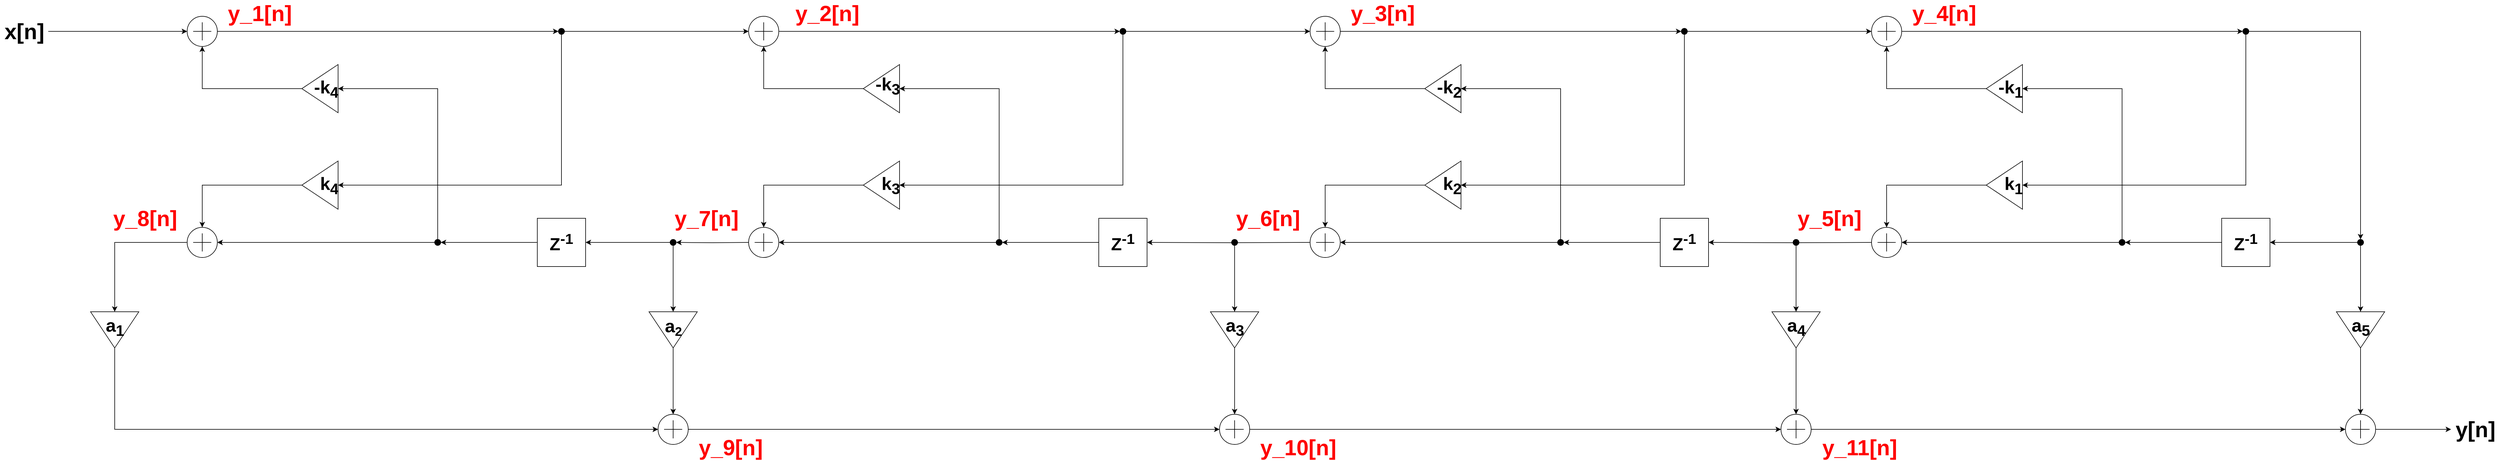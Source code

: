 <mxfile version="13.7.9" type="device"><diagram id="TLH9HuX4x9s3kHmrt8FE" name="Page-1"><mxGraphModel dx="4863" dy="2349" grid="1" gridSize="10" guides="1" tooltips="1" connect="1" arrows="1" fold="1" page="0" pageScale="1" pageWidth="3300" pageHeight="2339" math="0" shadow="0"><root><mxCell id="0"/><mxCell id="1" parent="0"/><mxCell id="tCllTkz69A5G_KE0RutI-12" style="edgeStyle=orthogonalEdgeStyle;rounded=0;orthogonalLoop=1;jettySize=auto;html=1;entryX=0;entryY=0.5;entryDx=0;entryDy=0;entryPerimeter=0;" edge="1" parent="1" source="tCllTkz69A5G_KE0RutI-32"><mxGeometry relative="1" as="geometry"><mxPoint x="440" y="425" as="targetPoint"/></mxGeometry></mxCell><mxCell id="tCllTkz69A5G_KE0RutI-3" value="" style="verticalLabelPosition=bottom;shadow=0;dashed=0;align=center;html=1;verticalAlign=top;shape=mxgraph.electrical.abstract.summation_point;" vertex="1" parent="1"><mxGeometry x="-490" y="400" width="50" height="50" as="geometry"/></mxCell><mxCell id="tCllTkz69A5G_KE0RutI-106" style="edgeStyle=orthogonalEdgeStyle;rounded=0;orthogonalLoop=1;jettySize=auto;html=1;entryX=0;entryY=0.5;entryDx=0;entryDy=0;" edge="1" parent="1" source="tCllTkz69A5G_KE0RutI-8" target="tCllTkz69A5G_KE0RutI-105"><mxGeometry relative="1" as="geometry"/></mxCell><mxCell id="tCllTkz69A5G_KE0RutI-8" value="" style="verticalLabelPosition=bottom;shadow=0;dashed=0;align=center;html=1;verticalAlign=top;shape=mxgraph.electrical.abstract.summation_point;" vertex="1" parent="1"><mxGeometry x="-490" y="750" width="50" height="50" as="geometry"/></mxCell><mxCell id="tCllTkz69A5G_KE0RutI-36" style="edgeStyle=orthogonalEdgeStyle;rounded=0;orthogonalLoop=1;jettySize=auto;html=1;" edge="1" parent="1" source="tCllTkz69A5G_KE0RutI-87" target="tCllTkz69A5G_KE0RutI-26"><mxGeometry relative="1" as="geometry"><mxPoint x="440" y="775" as="sourcePoint"/></mxGeometry></mxCell><mxCell id="tCllTkz69A5G_KE0RutI-30" style="edgeStyle=orthogonalEdgeStyle;rounded=0;orthogonalLoop=1;jettySize=auto;html=1;" edge="1" parent="1" source="tCllTkz69A5G_KE0RutI-24" target="tCllTkz69A5G_KE0RutI-3"><mxGeometry relative="1" as="geometry"/></mxCell><mxCell id="tCllTkz69A5G_KE0RutI-24" value="" style="triangle;whiteSpace=wrap;html=1;rotation=-180;" vertex="1" parent="1"><mxGeometry x="-300" y="480" width="60" height="80" as="geometry"/></mxCell><mxCell id="tCllTkz69A5G_KE0RutI-29" style="edgeStyle=orthogonalEdgeStyle;rounded=0;orthogonalLoop=1;jettySize=auto;html=1;entryX=0.5;entryY=0;entryDx=0;entryDy=0;entryPerimeter=0;" edge="1" parent="1" source="tCllTkz69A5G_KE0RutI-25" target="tCllTkz69A5G_KE0RutI-8"><mxGeometry relative="1" as="geometry"/></mxCell><mxCell id="tCllTkz69A5G_KE0RutI-25" value="" style="triangle;whiteSpace=wrap;html=1;rotation=-180;" vertex="1" parent="1"><mxGeometry x="-300" y="640" width="60" height="80" as="geometry"/></mxCell><mxCell id="tCllTkz69A5G_KE0RutI-27" style="edgeStyle=orthogonalEdgeStyle;rounded=0;orthogonalLoop=1;jettySize=auto;html=1;entryX=0;entryY=0.5;entryDx=0;entryDy=0;" edge="1" parent="1" source="tCllTkz69A5G_KE0RutI-26" target="tCllTkz69A5G_KE0RutI-24"><mxGeometry relative="1" as="geometry"/></mxCell><mxCell id="tCllTkz69A5G_KE0RutI-28" style="edgeStyle=orthogonalEdgeStyle;rounded=0;orthogonalLoop=1;jettySize=auto;html=1;entryX=1;entryY=0.5;entryDx=0;entryDy=0;entryPerimeter=0;" edge="1" parent="1" source="tCllTkz69A5G_KE0RutI-37" target="tCllTkz69A5G_KE0RutI-8"><mxGeometry relative="1" as="geometry"/></mxCell><mxCell id="tCllTkz69A5G_KE0RutI-26" value="&lt;b style=&quot;font-size: 29px&quot;&gt;Z&lt;sup&gt;-1&lt;/sup&gt;&lt;/b&gt;" style="whiteSpace=wrap;html=1;aspect=fixed;" vertex="1" parent="1"><mxGeometry x="90" y="735" width="80" height="80" as="geometry"/></mxCell><mxCell id="tCllTkz69A5G_KE0RutI-35" style="edgeStyle=orthogonalEdgeStyle;rounded=0;orthogonalLoop=1;jettySize=auto;html=1;entryX=0;entryY=0.5;entryDx=0;entryDy=0;" edge="1" parent="1" source="tCllTkz69A5G_KE0RutI-32" target="tCllTkz69A5G_KE0RutI-25"><mxGeometry relative="1" as="geometry"><Array as="points"><mxPoint x="130" y="680"/></Array></mxGeometry></mxCell><mxCell id="tCllTkz69A5G_KE0RutI-32" value="" style="ellipse;whiteSpace=wrap;html=1;aspect=fixed;fillColor=#000000;" vertex="1" parent="1"><mxGeometry x="125" y="420" width="10" height="10" as="geometry"/></mxCell><mxCell id="tCllTkz69A5G_KE0RutI-34" style="edgeStyle=orthogonalEdgeStyle;rounded=0;orthogonalLoop=1;jettySize=auto;html=1;entryX=0;entryY=0.5;entryDx=0;entryDy=0;entryPerimeter=0;" edge="1" parent="1" source="tCllTkz69A5G_KE0RutI-3" target="tCllTkz69A5G_KE0RutI-32"><mxGeometry relative="1" as="geometry"><mxPoint x="-440" y="425" as="sourcePoint"/><mxPoint x="440" y="425" as="targetPoint"/></mxGeometry></mxCell><mxCell id="tCllTkz69A5G_KE0RutI-37" value="" style="ellipse;whiteSpace=wrap;html=1;aspect=fixed;fillColor=#000000;" vertex="1" parent="1"><mxGeometry x="-80" y="770" width="10" height="10" as="geometry"/></mxCell><mxCell id="tCllTkz69A5G_KE0RutI-38" style="edgeStyle=orthogonalEdgeStyle;rounded=0;orthogonalLoop=1;jettySize=auto;html=1;entryX=1;entryY=0.5;entryDx=0;entryDy=0;entryPerimeter=0;" edge="1" parent="1" source="tCllTkz69A5G_KE0RutI-26" target="tCllTkz69A5G_KE0RutI-37"><mxGeometry relative="1" as="geometry"><mxPoint x="90" y="775" as="sourcePoint"/><mxPoint x="-440" y="775" as="targetPoint"/></mxGeometry></mxCell><mxCell id="tCllTkz69A5G_KE0RutI-39" style="edgeStyle=orthogonalEdgeStyle;rounded=0;orthogonalLoop=1;jettySize=auto;html=1;entryX=0;entryY=0.5;entryDx=0;entryDy=0;entryPerimeter=0;" edge="1" parent="1" source="tCllTkz69A5G_KE0RutI-51"><mxGeometry relative="1" as="geometry"><mxPoint x="1370" y="425" as="targetPoint"/></mxGeometry></mxCell><mxCell id="tCllTkz69A5G_KE0RutI-40" value="" style="verticalLabelPosition=bottom;shadow=0;dashed=0;align=center;html=1;verticalAlign=top;shape=mxgraph.electrical.abstract.summation_point;" vertex="1" parent="1"><mxGeometry x="440" y="400" width="50" height="50" as="geometry"/></mxCell><mxCell id="tCllTkz69A5G_KE0RutI-41" value="" style="verticalLabelPosition=bottom;shadow=0;dashed=0;align=center;html=1;verticalAlign=top;shape=mxgraph.electrical.abstract.summation_point;" vertex="1" parent="1"><mxGeometry x="440" y="750" width="50" height="50" as="geometry"/></mxCell><mxCell id="tCllTkz69A5G_KE0RutI-42" style="edgeStyle=orthogonalEdgeStyle;rounded=0;orthogonalLoop=1;jettySize=auto;html=1;" edge="1" parent="1" target="tCllTkz69A5G_KE0RutI-49"><mxGeometry relative="1" as="geometry"><mxPoint x="1370" y="775" as="sourcePoint"/></mxGeometry></mxCell><mxCell id="tCllTkz69A5G_KE0RutI-43" style="edgeStyle=orthogonalEdgeStyle;rounded=0;orthogonalLoop=1;jettySize=auto;html=1;" edge="1" parent="1" source="tCllTkz69A5G_KE0RutI-44" target="tCllTkz69A5G_KE0RutI-40"><mxGeometry relative="1" as="geometry"/></mxCell><mxCell id="tCllTkz69A5G_KE0RutI-44" value="" style="triangle;whiteSpace=wrap;html=1;rotation=-180;" vertex="1" parent="1"><mxGeometry x="630" y="480" width="60" height="80" as="geometry"/></mxCell><mxCell id="tCllTkz69A5G_KE0RutI-45" style="edgeStyle=orthogonalEdgeStyle;rounded=0;orthogonalLoop=1;jettySize=auto;html=1;entryX=0.5;entryY=0;entryDx=0;entryDy=0;entryPerimeter=0;" edge="1" parent="1" source="tCllTkz69A5G_KE0RutI-46" target="tCllTkz69A5G_KE0RutI-41"><mxGeometry relative="1" as="geometry"/></mxCell><mxCell id="tCllTkz69A5G_KE0RutI-46" value="" style="triangle;whiteSpace=wrap;html=1;rotation=-180;" vertex="1" parent="1"><mxGeometry x="630" y="640" width="60" height="80" as="geometry"/></mxCell><mxCell id="tCllTkz69A5G_KE0RutI-47" style="edgeStyle=orthogonalEdgeStyle;rounded=0;orthogonalLoop=1;jettySize=auto;html=1;entryX=0;entryY=0.5;entryDx=0;entryDy=0;" edge="1" parent="1" source="tCllTkz69A5G_KE0RutI-49" target="tCllTkz69A5G_KE0RutI-44"><mxGeometry relative="1" as="geometry"/></mxCell><mxCell id="tCllTkz69A5G_KE0RutI-48" style="edgeStyle=orthogonalEdgeStyle;rounded=0;orthogonalLoop=1;jettySize=auto;html=1;entryX=1;entryY=0.5;entryDx=0;entryDy=0;entryPerimeter=0;" edge="1" parent="1" source="tCllTkz69A5G_KE0RutI-53" target="tCllTkz69A5G_KE0RutI-41"><mxGeometry relative="1" as="geometry"/></mxCell><mxCell id="tCllTkz69A5G_KE0RutI-49" value="&lt;b style=&quot;font-size: 29px&quot;&gt;Z&lt;sup&gt;-1&lt;/sup&gt;&lt;/b&gt;" style="whiteSpace=wrap;html=1;aspect=fixed;" vertex="1" parent="1"><mxGeometry x="1020" y="735" width="80" height="80" as="geometry"/></mxCell><mxCell id="tCllTkz69A5G_KE0RutI-50" style="edgeStyle=orthogonalEdgeStyle;rounded=0;orthogonalLoop=1;jettySize=auto;html=1;entryX=0;entryY=0.5;entryDx=0;entryDy=0;" edge="1" parent="1" source="tCllTkz69A5G_KE0RutI-51" target="tCllTkz69A5G_KE0RutI-46"><mxGeometry relative="1" as="geometry"><Array as="points"><mxPoint x="1060" y="680"/></Array></mxGeometry></mxCell><mxCell id="tCllTkz69A5G_KE0RutI-51" value="" style="ellipse;whiteSpace=wrap;html=1;aspect=fixed;fillColor=#000000;" vertex="1" parent="1"><mxGeometry x="1055" y="420" width="10" height="10" as="geometry"/></mxCell><mxCell id="tCllTkz69A5G_KE0RutI-52" style="edgeStyle=orthogonalEdgeStyle;rounded=0;orthogonalLoop=1;jettySize=auto;html=1;entryX=0;entryY=0.5;entryDx=0;entryDy=0;entryPerimeter=0;" edge="1" parent="1" source="tCllTkz69A5G_KE0RutI-40" target="tCllTkz69A5G_KE0RutI-51"><mxGeometry relative="1" as="geometry"><mxPoint x="490" y="425" as="sourcePoint"/><mxPoint x="1370" y="425" as="targetPoint"/></mxGeometry></mxCell><mxCell id="tCllTkz69A5G_KE0RutI-53" value="" style="ellipse;whiteSpace=wrap;html=1;aspect=fixed;fillColor=#000000;" vertex="1" parent="1"><mxGeometry x="850" y="770" width="10" height="10" as="geometry"/></mxCell><mxCell id="tCllTkz69A5G_KE0RutI-54" style="edgeStyle=orthogonalEdgeStyle;rounded=0;orthogonalLoop=1;jettySize=auto;html=1;entryX=1;entryY=0.5;entryDx=0;entryDy=0;entryPerimeter=0;" edge="1" parent="1" source="tCllTkz69A5G_KE0RutI-49" target="tCllTkz69A5G_KE0RutI-53"><mxGeometry relative="1" as="geometry"><mxPoint x="1020" y="775" as="sourcePoint"/><mxPoint x="490" y="775" as="targetPoint"/></mxGeometry></mxCell><mxCell id="tCllTkz69A5G_KE0RutI-55" style="edgeStyle=orthogonalEdgeStyle;rounded=0;orthogonalLoop=1;jettySize=auto;html=1;entryX=0;entryY=0.5;entryDx=0;entryDy=0;entryPerimeter=0;" edge="1" parent="1" source="tCllTkz69A5G_KE0RutI-67"><mxGeometry relative="1" as="geometry"><mxPoint x="2300" y="425" as="targetPoint"/></mxGeometry></mxCell><mxCell id="tCllTkz69A5G_KE0RutI-56" value="" style="verticalLabelPosition=bottom;shadow=0;dashed=0;align=center;html=1;verticalAlign=top;shape=mxgraph.electrical.abstract.summation_point;" vertex="1" parent="1"><mxGeometry x="1370" y="400" width="50" height="50" as="geometry"/></mxCell><mxCell id="tCllTkz69A5G_KE0RutI-57" value="" style="verticalLabelPosition=bottom;shadow=0;dashed=0;align=center;html=1;verticalAlign=top;shape=mxgraph.electrical.abstract.summation_point;" vertex="1" parent="1"><mxGeometry x="1370" y="750" width="50" height="50" as="geometry"/></mxCell><mxCell id="tCllTkz69A5G_KE0RutI-58" style="edgeStyle=orthogonalEdgeStyle;rounded=0;orthogonalLoop=1;jettySize=auto;html=1;" edge="1" parent="1" target="tCllTkz69A5G_KE0RutI-65"><mxGeometry relative="1" as="geometry"><mxPoint x="2300" y="775" as="sourcePoint"/></mxGeometry></mxCell><mxCell id="tCllTkz69A5G_KE0RutI-59" style="edgeStyle=orthogonalEdgeStyle;rounded=0;orthogonalLoop=1;jettySize=auto;html=1;" edge="1" parent="1" source="tCllTkz69A5G_KE0RutI-60" target="tCllTkz69A5G_KE0RutI-56"><mxGeometry relative="1" as="geometry"/></mxCell><mxCell id="tCllTkz69A5G_KE0RutI-60" value="" style="triangle;whiteSpace=wrap;html=1;rotation=-180;" vertex="1" parent="1"><mxGeometry x="1560" y="480" width="60" height="80" as="geometry"/></mxCell><mxCell id="tCllTkz69A5G_KE0RutI-61" style="edgeStyle=orthogonalEdgeStyle;rounded=0;orthogonalLoop=1;jettySize=auto;html=1;entryX=0.5;entryY=0;entryDx=0;entryDy=0;entryPerimeter=0;" edge="1" parent="1" source="tCllTkz69A5G_KE0RutI-62" target="tCllTkz69A5G_KE0RutI-57"><mxGeometry relative="1" as="geometry"/></mxCell><mxCell id="tCllTkz69A5G_KE0RutI-62" value="" style="triangle;whiteSpace=wrap;html=1;rotation=-180;" vertex="1" parent="1"><mxGeometry x="1560" y="640" width="60" height="80" as="geometry"/></mxCell><mxCell id="tCllTkz69A5G_KE0RutI-63" style="edgeStyle=orthogonalEdgeStyle;rounded=0;orthogonalLoop=1;jettySize=auto;html=1;entryX=0;entryY=0.5;entryDx=0;entryDy=0;" edge="1" parent="1" source="tCllTkz69A5G_KE0RutI-65" target="tCllTkz69A5G_KE0RutI-60"><mxGeometry relative="1" as="geometry"/></mxCell><mxCell id="tCllTkz69A5G_KE0RutI-64" style="edgeStyle=orthogonalEdgeStyle;rounded=0;orthogonalLoop=1;jettySize=auto;html=1;entryX=1;entryY=0.5;entryDx=0;entryDy=0;entryPerimeter=0;" edge="1" parent="1" source="tCllTkz69A5G_KE0RutI-69" target="tCllTkz69A5G_KE0RutI-57"><mxGeometry relative="1" as="geometry"/></mxCell><mxCell id="tCllTkz69A5G_KE0RutI-65" value="&lt;b style=&quot;font-size: 29px&quot;&gt;Z&lt;sup&gt;-1&lt;/sup&gt;&lt;/b&gt;" style="whiteSpace=wrap;html=1;aspect=fixed;" vertex="1" parent="1"><mxGeometry x="1950" y="735" width="80" height="80" as="geometry"/></mxCell><mxCell id="tCllTkz69A5G_KE0RutI-66" style="edgeStyle=orthogonalEdgeStyle;rounded=0;orthogonalLoop=1;jettySize=auto;html=1;entryX=0;entryY=0.5;entryDx=0;entryDy=0;" edge="1" parent="1" source="tCllTkz69A5G_KE0RutI-67" target="tCllTkz69A5G_KE0RutI-62"><mxGeometry relative="1" as="geometry"><Array as="points"><mxPoint x="1990" y="680"/></Array></mxGeometry></mxCell><mxCell id="tCllTkz69A5G_KE0RutI-67" value="" style="ellipse;whiteSpace=wrap;html=1;aspect=fixed;fillColor=#000000;" vertex="1" parent="1"><mxGeometry x="1985" y="420" width="10" height="10" as="geometry"/></mxCell><mxCell id="tCllTkz69A5G_KE0RutI-68" style="edgeStyle=orthogonalEdgeStyle;rounded=0;orthogonalLoop=1;jettySize=auto;html=1;entryX=0;entryY=0.5;entryDx=0;entryDy=0;entryPerimeter=0;" edge="1" parent="1" source="tCllTkz69A5G_KE0RutI-56" target="tCllTkz69A5G_KE0RutI-67"><mxGeometry relative="1" as="geometry"><mxPoint x="1420" y="425" as="sourcePoint"/><mxPoint x="2300" y="425" as="targetPoint"/></mxGeometry></mxCell><mxCell id="tCllTkz69A5G_KE0RutI-69" value="" style="ellipse;whiteSpace=wrap;html=1;aspect=fixed;fillColor=#000000;" vertex="1" parent="1"><mxGeometry x="1780" y="770" width="10" height="10" as="geometry"/></mxCell><mxCell id="tCllTkz69A5G_KE0RutI-70" style="edgeStyle=orthogonalEdgeStyle;rounded=0;orthogonalLoop=1;jettySize=auto;html=1;entryX=1;entryY=0.5;entryDx=0;entryDy=0;entryPerimeter=0;" edge="1" parent="1" source="tCllTkz69A5G_KE0RutI-65" target="tCllTkz69A5G_KE0RutI-69"><mxGeometry relative="1" as="geometry"><mxPoint x="1950" y="775" as="sourcePoint"/><mxPoint x="1420" y="775" as="targetPoint"/></mxGeometry></mxCell><mxCell id="tCllTkz69A5G_KE0RutI-72" value="" style="verticalLabelPosition=bottom;shadow=0;dashed=0;align=center;html=1;verticalAlign=top;shape=mxgraph.electrical.abstract.summation_point;" vertex="1" parent="1"><mxGeometry x="2300" y="400" width="50" height="50" as="geometry"/></mxCell><mxCell id="tCllTkz69A5G_KE0RutI-73" value="" style="verticalLabelPosition=bottom;shadow=0;dashed=0;align=center;html=1;verticalAlign=top;shape=mxgraph.electrical.abstract.summation_point;" vertex="1" parent="1"><mxGeometry x="2300" y="750" width="50" height="50" as="geometry"/></mxCell><mxCell id="tCllTkz69A5G_KE0RutI-75" style="edgeStyle=orthogonalEdgeStyle;rounded=0;orthogonalLoop=1;jettySize=auto;html=1;" edge="1" parent="1" source="tCllTkz69A5G_KE0RutI-76" target="tCllTkz69A5G_KE0RutI-72"><mxGeometry relative="1" as="geometry"/></mxCell><mxCell id="tCllTkz69A5G_KE0RutI-76" value="" style="triangle;whiteSpace=wrap;html=1;rotation=-180;" vertex="1" parent="1"><mxGeometry x="2490" y="480" width="60" height="80" as="geometry"/></mxCell><mxCell id="tCllTkz69A5G_KE0RutI-77" style="edgeStyle=orthogonalEdgeStyle;rounded=0;orthogonalLoop=1;jettySize=auto;html=1;entryX=0.5;entryY=0;entryDx=0;entryDy=0;entryPerimeter=0;" edge="1" parent="1" source="tCllTkz69A5G_KE0RutI-78" target="tCllTkz69A5G_KE0RutI-73"><mxGeometry relative="1" as="geometry"/></mxCell><mxCell id="tCllTkz69A5G_KE0RutI-78" value="" style="triangle;whiteSpace=wrap;html=1;rotation=-180;" vertex="1" parent="1"><mxGeometry x="2490" y="640" width="60" height="80" as="geometry"/></mxCell><mxCell id="tCllTkz69A5G_KE0RutI-79" style="edgeStyle=orthogonalEdgeStyle;rounded=0;orthogonalLoop=1;jettySize=auto;html=1;entryX=0;entryY=0.5;entryDx=0;entryDy=0;" edge="1" parent="1" source="tCllTkz69A5G_KE0RutI-81" target="tCllTkz69A5G_KE0RutI-76"><mxGeometry relative="1" as="geometry"/></mxCell><mxCell id="tCllTkz69A5G_KE0RutI-80" style="edgeStyle=orthogonalEdgeStyle;rounded=0;orthogonalLoop=1;jettySize=auto;html=1;entryX=1;entryY=0.5;entryDx=0;entryDy=0;entryPerimeter=0;" edge="1" parent="1" source="tCllTkz69A5G_KE0RutI-85" target="tCllTkz69A5G_KE0RutI-73"><mxGeometry relative="1" as="geometry"/></mxCell><mxCell id="tCllTkz69A5G_KE0RutI-81" value="&lt;b style=&quot;font-size: 29px&quot;&gt;Z&lt;sup&gt;-1&lt;/sup&gt;&lt;/b&gt;" style="whiteSpace=wrap;html=1;aspect=fixed;" vertex="1" parent="1"><mxGeometry x="2880" y="735" width="80" height="80" as="geometry"/></mxCell><mxCell id="tCllTkz69A5G_KE0RutI-82" style="edgeStyle=orthogonalEdgeStyle;rounded=0;orthogonalLoop=1;jettySize=auto;html=1;entryX=0;entryY=0.5;entryDx=0;entryDy=0;" edge="1" parent="1" source="tCllTkz69A5G_KE0RutI-83" target="tCllTkz69A5G_KE0RutI-78"><mxGeometry relative="1" as="geometry"><Array as="points"><mxPoint x="2920" y="680"/></Array></mxGeometry></mxCell><mxCell id="tCllTkz69A5G_KE0RutI-83" value="" style="ellipse;whiteSpace=wrap;html=1;aspect=fixed;fillColor=#000000;" vertex="1" parent="1"><mxGeometry x="2915" y="420" width="10" height="10" as="geometry"/></mxCell><mxCell id="tCllTkz69A5G_KE0RutI-84" style="edgeStyle=orthogonalEdgeStyle;rounded=0;orthogonalLoop=1;jettySize=auto;html=1;entryX=0;entryY=0.5;entryDx=0;entryDy=0;entryPerimeter=0;" edge="1" parent="1" source="tCllTkz69A5G_KE0RutI-72" target="tCllTkz69A5G_KE0RutI-83"><mxGeometry relative="1" as="geometry"><mxPoint x="2350" y="425" as="sourcePoint"/><mxPoint x="3230" y="425" as="targetPoint"/></mxGeometry></mxCell><mxCell id="tCllTkz69A5G_KE0RutI-85" value="" style="ellipse;whiteSpace=wrap;html=1;aspect=fixed;fillColor=#000000;" vertex="1" parent="1"><mxGeometry x="2710" y="770" width="10" height="10" as="geometry"/></mxCell><mxCell id="tCllTkz69A5G_KE0RutI-86" style="edgeStyle=orthogonalEdgeStyle;rounded=0;orthogonalLoop=1;jettySize=auto;html=1;entryX=1;entryY=0.5;entryDx=0;entryDy=0;entryPerimeter=0;" edge="1" parent="1" source="tCllTkz69A5G_KE0RutI-81" target="tCllTkz69A5G_KE0RutI-85"><mxGeometry relative="1" as="geometry"><mxPoint x="2880" y="775" as="sourcePoint"/><mxPoint x="2350" y="775" as="targetPoint"/></mxGeometry></mxCell><mxCell id="tCllTkz69A5G_KE0RutI-104" style="edgeStyle=orthogonalEdgeStyle;rounded=0;orthogonalLoop=1;jettySize=auto;html=1;" edge="1" parent="1" source="tCllTkz69A5G_KE0RutI-87" target="tCllTkz69A5G_KE0RutI-92"><mxGeometry relative="1" as="geometry"/></mxCell><mxCell id="tCllTkz69A5G_KE0RutI-87" value="" style="ellipse;whiteSpace=wrap;html=1;aspect=fixed;fillColor=#000000;" vertex="1" parent="1"><mxGeometry x="310" y="770" width="10" height="10" as="geometry"/></mxCell><mxCell id="tCllTkz69A5G_KE0RutI-88" style="edgeStyle=orthogonalEdgeStyle;rounded=0;orthogonalLoop=1;jettySize=auto;html=1;" edge="1" parent="1" target="tCllTkz69A5G_KE0RutI-87"><mxGeometry relative="1" as="geometry"><mxPoint x="440" y="775" as="sourcePoint"/><mxPoint x="170" y="775" as="targetPoint"/></mxGeometry></mxCell><mxCell id="tCllTkz69A5G_KE0RutI-103" style="edgeStyle=orthogonalEdgeStyle;rounded=0;orthogonalLoop=1;jettySize=auto;html=1;" edge="1" parent="1" source="tCllTkz69A5G_KE0RutI-89" target="tCllTkz69A5G_KE0RutI-94"><mxGeometry relative="1" as="geometry"/></mxCell><mxCell id="tCllTkz69A5G_KE0RutI-89" value="" style="ellipse;whiteSpace=wrap;html=1;aspect=fixed;fillColor=#000000;" vertex="1" parent="1"><mxGeometry x="1240" y="770" width="10" height="10" as="geometry"/></mxCell><mxCell id="tCllTkz69A5G_KE0RutI-102" style="edgeStyle=orthogonalEdgeStyle;rounded=0;orthogonalLoop=1;jettySize=auto;html=1;" edge="1" parent="1" source="tCllTkz69A5G_KE0RutI-90" target="tCllTkz69A5G_KE0RutI-93"><mxGeometry relative="1" as="geometry"/></mxCell><mxCell id="tCllTkz69A5G_KE0RutI-90" value="" style="ellipse;whiteSpace=wrap;html=1;aspect=fixed;fillColor=#000000;" vertex="1" parent="1"><mxGeometry x="2170" y="770" width="10" height="10" as="geometry"/></mxCell><mxCell id="tCllTkz69A5G_KE0RutI-112" style="edgeStyle=orthogonalEdgeStyle;rounded=0;orthogonalLoop=1;jettySize=auto;html=1;entryX=0.5;entryY=0;entryDx=0;entryDy=0;entryPerimeter=0;" edge="1" parent="1" source="tCllTkz69A5G_KE0RutI-92" target="tCllTkz69A5G_KE0RutI-107"><mxGeometry relative="1" as="geometry"/></mxCell><mxCell id="tCllTkz69A5G_KE0RutI-92" value="" style="triangle;whiteSpace=wrap;html=1;rotation=90;" vertex="1" parent="1"><mxGeometry x="285" y="880" width="60" height="80" as="geometry"/></mxCell><mxCell id="tCllTkz69A5G_KE0RutI-116" style="edgeStyle=orthogonalEdgeStyle;rounded=0;orthogonalLoop=1;jettySize=auto;html=1;entryX=0.5;entryY=0;entryDx=0;entryDy=0;entryPerimeter=0;" edge="1" parent="1" source="tCllTkz69A5G_KE0RutI-93" target="tCllTkz69A5G_KE0RutI-109"><mxGeometry relative="1" as="geometry"/></mxCell><mxCell id="tCllTkz69A5G_KE0RutI-93" value="" style="triangle;whiteSpace=wrap;html=1;rotation=90;" vertex="1" parent="1"><mxGeometry x="2145" y="880" width="60" height="80" as="geometry"/></mxCell><mxCell id="tCllTkz69A5G_KE0RutI-114" style="edgeStyle=orthogonalEdgeStyle;rounded=0;orthogonalLoop=1;jettySize=auto;html=1;entryX=0.5;entryY=0;entryDx=0;entryDy=0;entryPerimeter=0;" edge="1" parent="1" source="tCllTkz69A5G_KE0RutI-94" target="tCllTkz69A5G_KE0RutI-108"><mxGeometry relative="1" as="geometry"/></mxCell><mxCell id="tCllTkz69A5G_KE0RutI-94" value="" style="triangle;whiteSpace=wrap;html=1;rotation=90;" vertex="1" parent="1"><mxGeometry x="1215" y="880" width="60" height="80" as="geometry"/></mxCell><mxCell id="tCllTkz69A5G_KE0RutI-118" style="edgeStyle=orthogonalEdgeStyle;rounded=0;orthogonalLoop=1;jettySize=auto;html=1;entryX=0.5;entryY=0;entryDx=0;entryDy=0;entryPerimeter=0;" edge="1" parent="1" source="tCllTkz69A5G_KE0RutI-95" target="tCllTkz69A5G_KE0RutI-110"><mxGeometry relative="1" as="geometry"/></mxCell><mxCell id="tCllTkz69A5G_KE0RutI-95" value="" style="triangle;whiteSpace=wrap;html=1;rotation=90;" vertex="1" parent="1"><mxGeometry x="3080" y="880" width="60" height="80" as="geometry"/></mxCell><mxCell id="tCllTkz69A5G_KE0RutI-100" style="edgeStyle=orthogonalEdgeStyle;rounded=0;orthogonalLoop=1;jettySize=auto;html=1;" edge="1" parent="1" source="tCllTkz69A5G_KE0RutI-98" target="tCllTkz69A5G_KE0RutI-81"><mxGeometry relative="1" as="geometry"/></mxCell><mxCell id="tCllTkz69A5G_KE0RutI-101" style="edgeStyle=orthogonalEdgeStyle;rounded=0;orthogonalLoop=1;jettySize=auto;html=1;" edge="1" parent="1" source="tCllTkz69A5G_KE0RutI-98" target="tCllTkz69A5G_KE0RutI-95"><mxGeometry relative="1" as="geometry"/></mxCell><mxCell id="tCllTkz69A5G_KE0RutI-98" value="" style="ellipse;whiteSpace=wrap;html=1;aspect=fixed;fillColor=#000000;" vertex="1" parent="1"><mxGeometry x="3105" y="770" width="10" height="10" as="geometry"/></mxCell><mxCell id="tCllTkz69A5G_KE0RutI-99" style="edgeStyle=orthogonalEdgeStyle;rounded=0;orthogonalLoop=1;jettySize=auto;html=1;entryX=0.5;entryY=0;entryDx=0;entryDy=0;" edge="1" parent="1" source="tCllTkz69A5G_KE0RutI-83" target="tCllTkz69A5G_KE0RutI-98"><mxGeometry relative="1" as="geometry"><mxPoint x="2960" y="775" as="targetPoint"/><mxPoint x="2925" y="425" as="sourcePoint"/><Array as="points"/></mxGeometry></mxCell><mxCell id="tCllTkz69A5G_KE0RutI-111" style="edgeStyle=orthogonalEdgeStyle;rounded=0;orthogonalLoop=1;jettySize=auto;html=1;entryX=0;entryY=0.5;entryDx=0;entryDy=0;entryPerimeter=0;exitX=1;exitY=0.5;exitDx=0;exitDy=0;" edge="1" parent="1" source="tCllTkz69A5G_KE0RutI-105" target="tCllTkz69A5G_KE0RutI-107"><mxGeometry relative="1" as="geometry"/></mxCell><mxCell id="tCllTkz69A5G_KE0RutI-105" value="" style="triangle;whiteSpace=wrap;html=1;rotation=90;" vertex="1" parent="1"><mxGeometry x="-640" y="880" width="60" height="80" as="geometry"/></mxCell><mxCell id="tCllTkz69A5G_KE0RutI-113" style="edgeStyle=orthogonalEdgeStyle;rounded=0;orthogonalLoop=1;jettySize=auto;html=1;entryX=0;entryY=0.5;entryDx=0;entryDy=0;entryPerimeter=0;" edge="1" parent="1" source="tCllTkz69A5G_KE0RutI-107" target="tCllTkz69A5G_KE0RutI-108"><mxGeometry relative="1" as="geometry"/></mxCell><mxCell id="tCllTkz69A5G_KE0RutI-107" value="" style="verticalLabelPosition=bottom;shadow=0;dashed=0;align=center;html=1;verticalAlign=top;shape=mxgraph.electrical.abstract.summation_point;" vertex="1" parent="1"><mxGeometry x="290" y="1060" width="50" height="50" as="geometry"/></mxCell><mxCell id="tCllTkz69A5G_KE0RutI-115" style="edgeStyle=orthogonalEdgeStyle;rounded=0;orthogonalLoop=1;jettySize=auto;html=1;entryX=0;entryY=0.5;entryDx=0;entryDy=0;entryPerimeter=0;" edge="1" parent="1" source="tCllTkz69A5G_KE0RutI-108" target="tCllTkz69A5G_KE0RutI-109"><mxGeometry relative="1" as="geometry"/></mxCell><mxCell id="tCllTkz69A5G_KE0RutI-108" value="" style="verticalLabelPosition=bottom;shadow=0;dashed=0;align=center;html=1;verticalAlign=top;shape=mxgraph.electrical.abstract.summation_point;" vertex="1" parent="1"><mxGeometry x="1220" y="1060" width="50" height="50" as="geometry"/></mxCell><mxCell id="tCllTkz69A5G_KE0RutI-117" style="edgeStyle=orthogonalEdgeStyle;rounded=0;orthogonalLoop=1;jettySize=auto;html=1;entryX=0;entryY=0.5;entryDx=0;entryDy=0;entryPerimeter=0;" edge="1" parent="1" source="tCllTkz69A5G_KE0RutI-109" target="tCllTkz69A5G_KE0RutI-110"><mxGeometry relative="1" as="geometry"/></mxCell><mxCell id="tCllTkz69A5G_KE0RutI-109" value="" style="verticalLabelPosition=bottom;shadow=0;dashed=0;align=center;html=1;verticalAlign=top;shape=mxgraph.electrical.abstract.summation_point;" vertex="1" parent="1"><mxGeometry x="2150" y="1060" width="50" height="50" as="geometry"/></mxCell><mxCell id="tCllTkz69A5G_KE0RutI-122" style="edgeStyle=orthogonalEdgeStyle;rounded=0;orthogonalLoop=1;jettySize=auto;html=1;" edge="1" parent="1" source="tCllTkz69A5G_KE0RutI-110" target="tCllTkz69A5G_KE0RutI-121"><mxGeometry relative="1" as="geometry"/></mxCell><mxCell id="tCllTkz69A5G_KE0RutI-110" value="" style="verticalLabelPosition=bottom;shadow=0;dashed=0;align=center;html=1;verticalAlign=top;shape=mxgraph.electrical.abstract.summation_point;" vertex="1" parent="1"><mxGeometry x="3085" y="1060" width="50" height="50" as="geometry"/></mxCell><mxCell id="tCllTkz69A5G_KE0RutI-120" style="edgeStyle=orthogonalEdgeStyle;rounded=0;orthogonalLoop=1;jettySize=auto;html=1;entryX=0;entryY=0.5;entryDx=0;entryDy=0;entryPerimeter=0;" edge="1" parent="1" source="tCllTkz69A5G_KE0RutI-119" target="tCllTkz69A5G_KE0RutI-3"><mxGeometry relative="1" as="geometry"/></mxCell><mxCell id="tCllTkz69A5G_KE0RutI-119" value="&lt;b&gt;&lt;font style=&quot;font-size: 36px&quot;&gt;x[n]&lt;/font&gt;&lt;/b&gt;" style="text;html=1;align=center;verticalAlign=middle;resizable=0;points=[];autosize=1;" vertex="1" parent="1"><mxGeometry x="-800" y="410" width="80" height="30" as="geometry"/></mxCell><mxCell id="tCllTkz69A5G_KE0RutI-121" value="&lt;b&gt;&lt;font style=&quot;font-size: 36px&quot;&gt;y[n]&lt;/font&gt;&lt;/b&gt;" style="text;html=1;align=center;verticalAlign=middle;resizable=0;points=[];autosize=1;" vertex="1" parent="1"><mxGeometry x="3260" y="1070" width="80" height="30" as="geometry"/></mxCell><mxCell id="tCllTkz69A5G_KE0RutI-124" value="&lt;b&gt;&lt;font style=&quot;font-size: 30px&quot;&gt;a&lt;sub&gt;1&lt;/sub&gt;&lt;/font&gt;&lt;/b&gt;" style="text;html=1;align=center;verticalAlign=middle;resizable=0;points=[];autosize=1;" vertex="1" parent="1"><mxGeometry x="-635" y="900" width="50" height="30" as="geometry"/></mxCell><mxCell id="tCllTkz69A5G_KE0RutI-125" value="&lt;b&gt;&lt;font style=&quot;font-size: 30px&quot;&gt;a&lt;/font&gt;&lt;font style=&quot;font-size: 25px&quot;&gt;&lt;sub&gt;2&lt;/sub&gt;&lt;/font&gt;&lt;/b&gt;" style="text;html=1;align=center;verticalAlign=middle;resizable=0;points=[];autosize=1;" vertex="1" parent="1"><mxGeometry x="295" y="900" width="40" height="30" as="geometry"/></mxCell><mxCell id="tCllTkz69A5G_KE0RutI-126" value="&lt;b&gt;&lt;font style=&quot;font-size: 30px&quot;&gt;a&lt;sub&gt;3&lt;/sub&gt;&lt;/font&gt;&lt;/b&gt;" style="text;html=1;align=center;verticalAlign=middle;resizable=0;points=[];autosize=1;" vertex="1" parent="1"><mxGeometry x="1220" y="900" width="50" height="30" as="geometry"/></mxCell><mxCell id="tCllTkz69A5G_KE0RutI-127" value="&lt;b&gt;&lt;font style=&quot;font-size: 30px&quot;&gt;a&lt;sub&gt;4&lt;/sub&gt;&lt;/font&gt;&lt;/b&gt;" style="text;html=1;align=center;verticalAlign=middle;resizable=0;points=[];autosize=1;" vertex="1" parent="1"><mxGeometry x="2150" y="900" width="50" height="30" as="geometry"/></mxCell><mxCell id="tCllTkz69A5G_KE0RutI-128" value="&lt;b&gt;&lt;font style=&quot;font-size: 30px&quot;&gt;a&lt;sub&gt;5&lt;/sub&gt;&lt;/font&gt;&lt;/b&gt;" style="text;html=1;align=center;verticalAlign=middle;resizable=0;points=[];autosize=1;" vertex="1" parent="1"><mxGeometry x="3085" y="900" width="50" height="30" as="geometry"/></mxCell><mxCell id="tCllTkz69A5G_KE0RutI-130" value="&lt;span style=&quot;font-size: 30px&quot;&gt;&lt;b&gt;k&lt;sub&gt;1&lt;/sub&gt;&lt;/b&gt;&lt;/span&gt;" style="text;html=1;align=center;verticalAlign=middle;resizable=0;points=[];autosize=1;" vertex="1" parent="1"><mxGeometry x="2510" y="665" width="50" height="30" as="geometry"/></mxCell><mxCell id="tCllTkz69A5G_KE0RutI-131" value="&lt;span style=&quot;font-size: 30px&quot;&gt;&lt;b&gt;-k&lt;sub&gt;1&lt;/sub&gt;&lt;/b&gt;&lt;/span&gt;" style="text;html=1;align=center;verticalAlign=middle;resizable=0;points=[];autosize=1;" vertex="1" parent="1"><mxGeometry x="2500" y="505" width="60" height="30" as="geometry"/></mxCell><mxCell id="tCllTkz69A5G_KE0RutI-133" value="&lt;span style=&quot;font-size: 30px&quot;&gt;&lt;b&gt;k&lt;sub&gt;2&lt;/sub&gt;&lt;/b&gt;&lt;/span&gt;" style="text;html=1;align=center;verticalAlign=middle;resizable=0;points=[];autosize=1;" vertex="1" parent="1"><mxGeometry x="1580" y="665" width="50" height="30" as="geometry"/></mxCell><mxCell id="tCllTkz69A5G_KE0RutI-134" value="&lt;span style=&quot;font-size: 30px&quot;&gt;&lt;b&gt;k&lt;sub&gt;3&lt;/sub&gt;&lt;/b&gt;&lt;/span&gt;" style="text;html=1;align=center;verticalAlign=middle;resizable=0;points=[];autosize=1;" vertex="1" parent="1"><mxGeometry x="650" y="665" width="50" height="30" as="geometry"/></mxCell><mxCell id="tCllTkz69A5G_KE0RutI-135" value="&lt;span style=&quot;font-size: 30px&quot;&gt;&lt;b&gt;k&lt;sub&gt;4&lt;/sub&gt;&lt;/b&gt;&lt;/span&gt;" style="text;html=1;align=center;verticalAlign=middle;resizable=0;points=[];autosize=1;" vertex="1" parent="1"><mxGeometry x="-280" y="665" width="50" height="30" as="geometry"/></mxCell><mxCell id="tCllTkz69A5G_KE0RutI-136" value="&lt;span style=&quot;font-size: 30px&quot;&gt;&lt;b&gt;-k&lt;sub&gt;4&lt;/sub&gt;&lt;/b&gt;&lt;/span&gt;" style="text;html=1;align=center;verticalAlign=middle;resizable=0;points=[];autosize=1;" vertex="1" parent="1"><mxGeometry x="-290" y="505" width="60" height="30" as="geometry"/></mxCell><mxCell id="tCllTkz69A5G_KE0RutI-137" value="&lt;span style=&quot;font-size: 30px&quot;&gt;&lt;b&gt;-k&lt;sub&gt;3&lt;/sub&gt;&lt;/b&gt;&lt;/span&gt;" style="text;html=1;align=center;verticalAlign=middle;resizable=0;points=[];autosize=1;" vertex="1" parent="1"><mxGeometry x="640" y="500" width="60" height="30" as="geometry"/></mxCell><mxCell id="tCllTkz69A5G_KE0RutI-138" value="&lt;span style=&quot;font-size: 30px&quot;&gt;&lt;b&gt;-k&lt;sub&gt;2&lt;/sub&gt;&lt;/b&gt;&lt;/span&gt;" style="text;html=1;align=center;verticalAlign=middle;resizable=0;points=[];autosize=1;" vertex="1" parent="1"><mxGeometry x="1570" y="505" width="60" height="30" as="geometry"/></mxCell><mxCell id="tCllTkz69A5G_KE0RutI-140" value="&lt;b&gt;&lt;font style=&quot;font-size: 36px&quot;&gt;y_1[n]&lt;/font&gt;&lt;/b&gt;" style="text;html=1;align=center;verticalAlign=middle;resizable=0;points=[];autosize=1;fontColor=#FF0000;" vertex="1" parent="1"><mxGeometry x="-430" y="380" width="120" height="30" as="geometry"/></mxCell><mxCell id="tCllTkz69A5G_KE0RutI-141" value="&lt;b&gt;&lt;font style=&quot;font-size: 36px&quot;&gt;y_2[n]&lt;/font&gt;&lt;/b&gt;" style="text;html=1;align=center;verticalAlign=middle;resizable=0;points=[];autosize=1;fontColor=#FF0000;" vertex="1" parent="1"><mxGeometry x="510" y="380" width="120" height="30" as="geometry"/></mxCell><mxCell id="tCllTkz69A5G_KE0RutI-142" value="&lt;b&gt;&lt;font style=&quot;font-size: 36px&quot;&gt;y_3[n]&lt;/font&gt;&lt;/b&gt;" style="text;html=1;align=center;verticalAlign=middle;resizable=0;points=[];autosize=1;fontColor=#FF0000;" vertex="1" parent="1"><mxGeometry x="1430" y="380" width="120" height="30" as="geometry"/></mxCell><mxCell id="tCllTkz69A5G_KE0RutI-143" value="&lt;b&gt;&lt;font style=&quot;font-size: 36px&quot;&gt;y_4[n]&lt;/font&gt;&lt;/b&gt;" style="text;html=1;align=center;verticalAlign=middle;resizable=0;points=[];autosize=1;fontColor=#FF0000;" vertex="1" parent="1"><mxGeometry x="2360" y="380" width="120" height="30" as="geometry"/></mxCell><mxCell id="tCllTkz69A5G_KE0RutI-144" value="&lt;b&gt;&lt;font style=&quot;font-size: 36px&quot;&gt;y_5[n]&lt;/font&gt;&lt;/b&gt;" style="text;html=1;align=center;verticalAlign=middle;resizable=0;points=[];autosize=1;fontColor=#FF0000;" vertex="1" parent="1"><mxGeometry x="2170" y="720" width="120" height="30" as="geometry"/></mxCell><mxCell id="tCllTkz69A5G_KE0RutI-145" value="&lt;b&gt;&lt;font style=&quot;font-size: 36px&quot;&gt;y_6[n]&lt;/font&gt;&lt;/b&gt;" style="text;html=1;align=center;verticalAlign=middle;resizable=0;points=[];autosize=1;fontColor=#FF0000;" vertex="1" parent="1"><mxGeometry x="1240" y="720" width="120" height="30" as="geometry"/></mxCell><mxCell id="tCllTkz69A5G_KE0RutI-146" value="&lt;b&gt;&lt;font style=&quot;font-size: 36px&quot;&gt;y_7[n]&lt;/font&gt;&lt;/b&gt;" style="text;html=1;align=center;verticalAlign=middle;resizable=0;points=[];autosize=1;fontColor=#FF0000;" vertex="1" parent="1"><mxGeometry x="310" y="720" width="120" height="30" as="geometry"/></mxCell><mxCell id="tCllTkz69A5G_KE0RutI-147" value="&lt;b&gt;&lt;font style=&quot;font-size: 36px&quot;&gt;y_8[n]&lt;/font&gt;&lt;/b&gt;" style="text;html=1;align=center;verticalAlign=middle;resizable=0;points=[];autosize=1;fontColor=#FF0000;" vertex="1" parent="1"><mxGeometry x="-620" y="720" width="120" height="30" as="geometry"/></mxCell><mxCell id="tCllTkz69A5G_KE0RutI-148" value="&lt;b&gt;&lt;font style=&quot;font-size: 36px&quot;&gt;y_9[n]&lt;/font&gt;&lt;/b&gt;" style="text;html=1;align=center;verticalAlign=middle;resizable=0;points=[];autosize=1;fontColor=#FF0000;" vertex="1" parent="1"><mxGeometry x="350" y="1100" width="120" height="30" as="geometry"/></mxCell><mxCell id="tCllTkz69A5G_KE0RutI-149" value="&lt;b&gt;&lt;font style=&quot;font-size: 36px&quot;&gt;y_10[n]&lt;/font&gt;&lt;/b&gt;" style="text;html=1;align=center;verticalAlign=middle;resizable=0;points=[];autosize=1;fontColor=#FF0000;" vertex="1" parent="1"><mxGeometry x="1280" y="1100" width="140" height="30" as="geometry"/></mxCell><mxCell id="tCllTkz69A5G_KE0RutI-150" value="&lt;b&gt;&lt;font style=&quot;font-size: 36px&quot;&gt;y_11[n]&lt;/font&gt;&lt;/b&gt;" style="text;html=1;align=center;verticalAlign=middle;resizable=0;points=[];autosize=1;fontColor=#FF0000;" vertex="1" parent="1"><mxGeometry x="2210" y="1100" width="140" height="30" as="geometry"/></mxCell></root></mxGraphModel></diagram></mxfile>